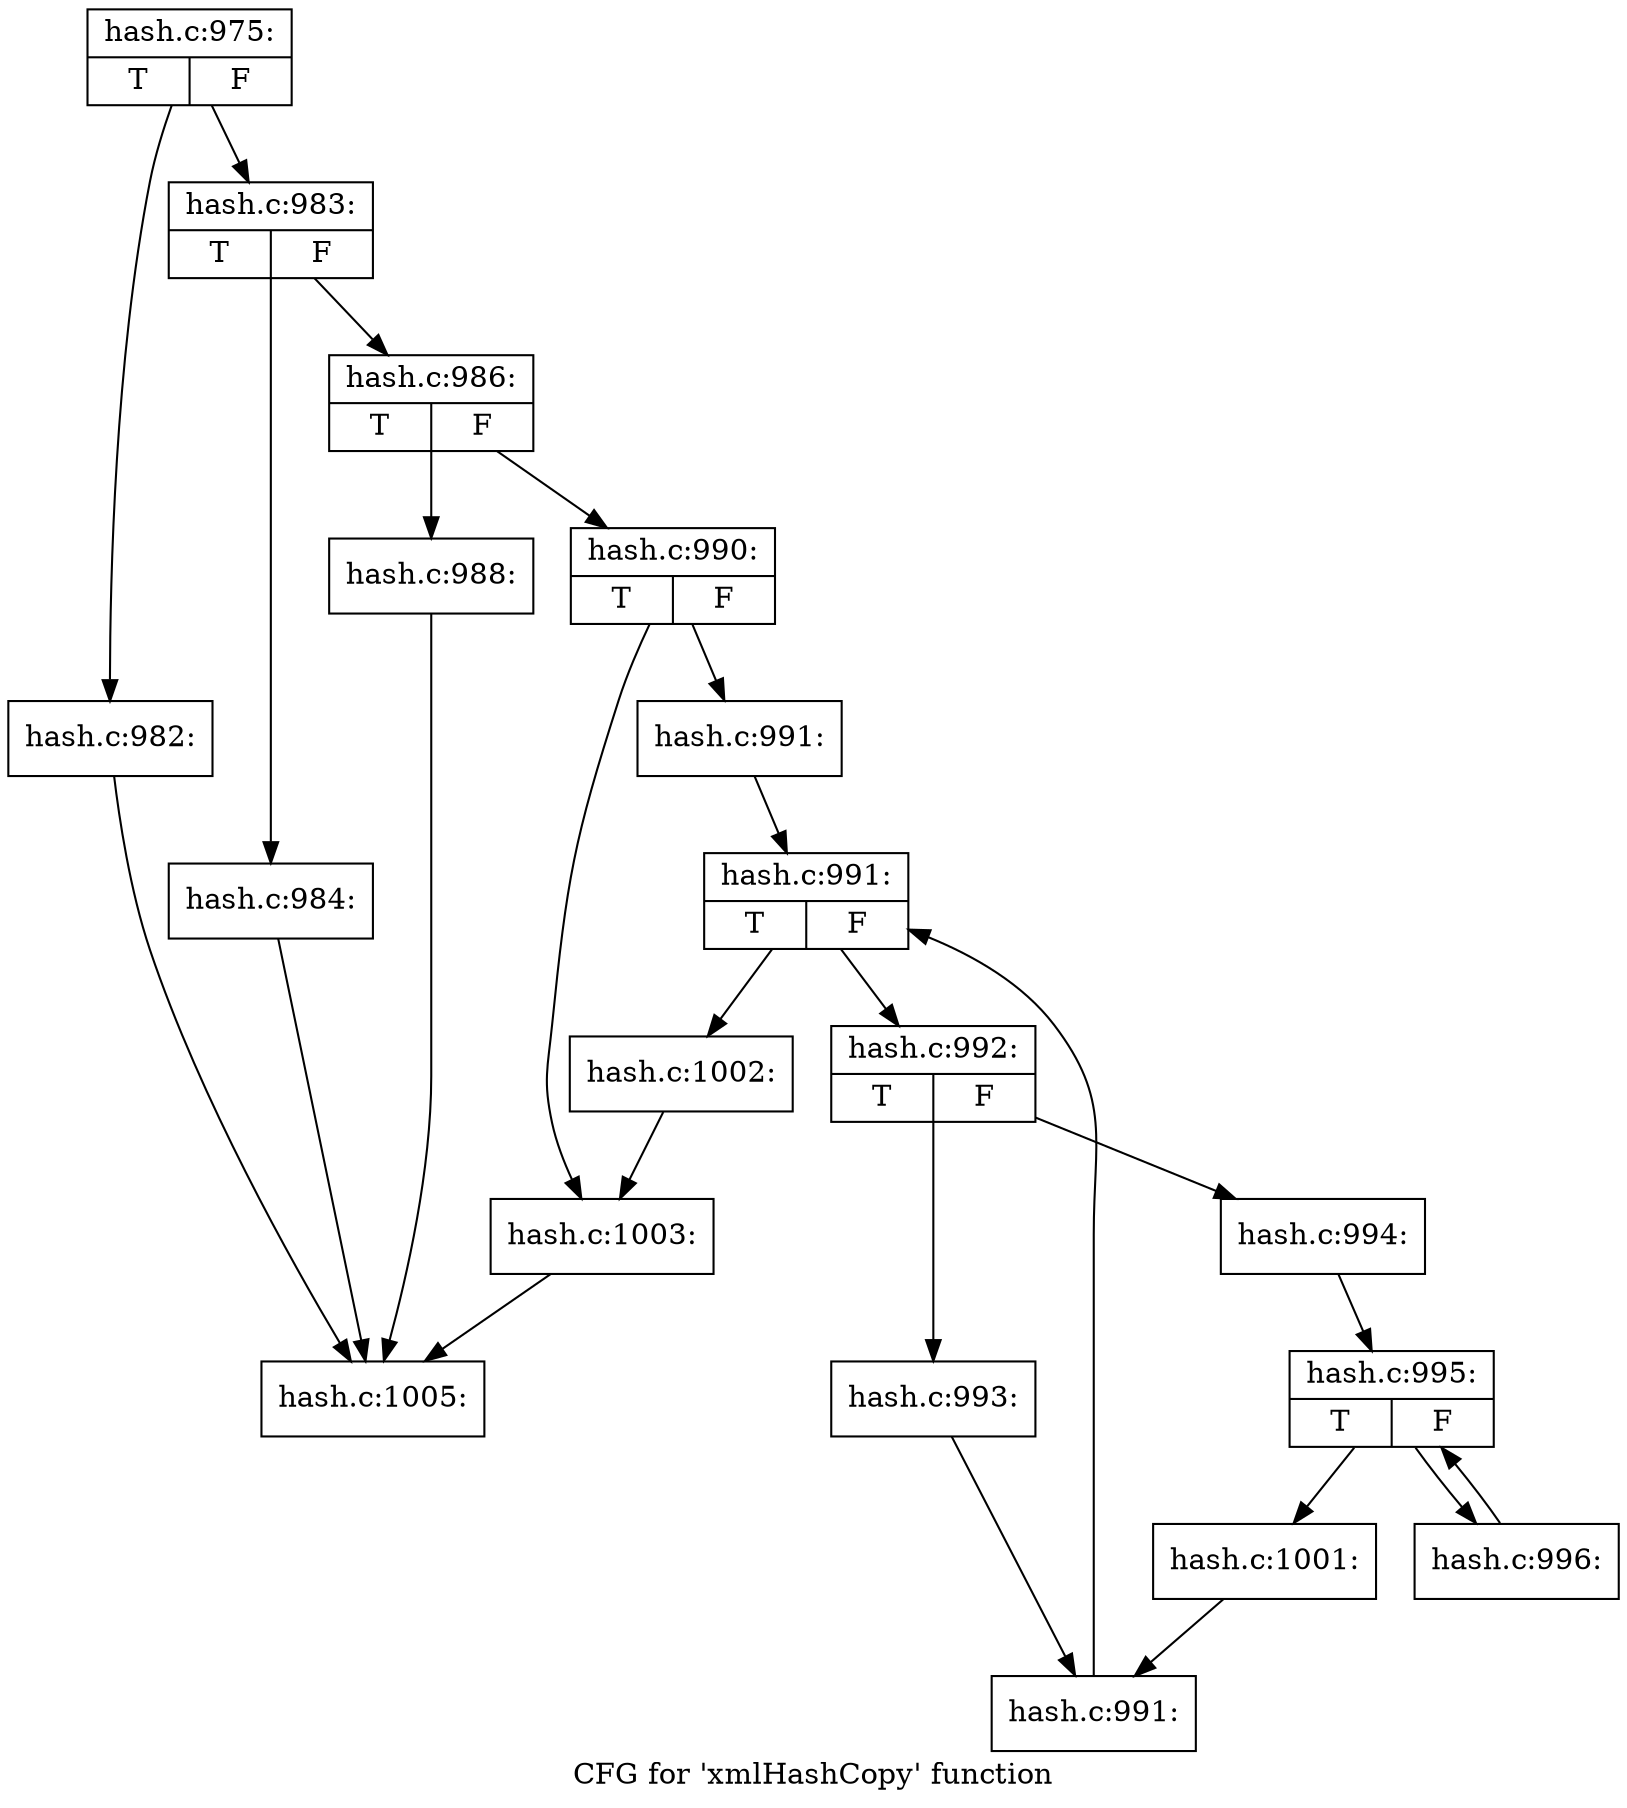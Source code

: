 digraph "CFG for 'xmlHashCopy' function" {
	label="CFG for 'xmlHashCopy' function";

	Node0x3d96960 [shape=record,label="{hash.c:975:|{<s0>T|<s1>F}}"];
	Node0x3d96960 -> Node0x3d94aa0;
	Node0x3d96960 -> Node0x3d94af0;
	Node0x3d94aa0 [shape=record,label="{hash.c:982:}"];
	Node0x3d94aa0 -> Node0x3d890a0;
	Node0x3d94af0 [shape=record,label="{hash.c:983:|{<s0>T|<s1>F}}"];
	Node0x3d94af0 -> Node0x3d950b0;
	Node0x3d94af0 -> Node0x3d95100;
	Node0x3d950b0 [shape=record,label="{hash.c:984:}"];
	Node0x3d950b0 -> Node0x3d890a0;
	Node0x3d95100 [shape=record,label="{hash.c:986:|{<s0>T|<s1>F}}"];
	Node0x3d95100 -> Node0x3d958f0;
	Node0x3d95100 -> Node0x3d95940;
	Node0x3d958f0 [shape=record,label="{hash.c:988:}"];
	Node0x3d958f0 -> Node0x3d890a0;
	Node0x3d95940 [shape=record,label="{hash.c:990:|{<s0>T|<s1>F}}"];
	Node0x3d95940 -> Node0x3d95da0;
	Node0x3d95940 -> Node0x3d95df0;
	Node0x3d95da0 [shape=record,label="{hash.c:991:}"];
	Node0x3d95da0 -> Node0x3d96350;
	Node0x3d96350 [shape=record,label="{hash.c:991:|{<s0>T|<s1>F}}"];
	Node0x3d96350 -> Node0x3d96630;
	Node0x3d96350 -> Node0x3d961b0;
	Node0x3d96630 [shape=record,label="{hash.c:992:|{<s0>T|<s1>F}}"];
	Node0x3d96630 -> Node0x3d96b50;
	Node0x3d96630 -> Node0x3d96ba0;
	Node0x3d96b50 [shape=record,label="{hash.c:993:}"];
	Node0x3d96b50 -> Node0x3d965a0;
	Node0x3d96ba0 [shape=record,label="{hash.c:994:}"];
	Node0x3d96ba0 -> Node0x3d97660;
	Node0x3d97660 [shape=record,label="{hash.c:995:|{<s0>T|<s1>F}}"];
	Node0x3d97660 -> Node0x3d97960;
	Node0x3d97660 -> Node0x3d97880;
	Node0x3d97960 [shape=record,label="{hash.c:996:}"];
	Node0x3d97960 -> Node0x3d97660;
	Node0x3d97880 [shape=record,label="{hash.c:1001:}"];
	Node0x3d97880 -> Node0x3d965a0;
	Node0x3d965a0 [shape=record,label="{hash.c:991:}"];
	Node0x3d965a0 -> Node0x3d96350;
	Node0x3d961b0 [shape=record,label="{hash.c:1002:}"];
	Node0x3d961b0 -> Node0x3d95df0;
	Node0x3d95df0 [shape=record,label="{hash.c:1003:}"];
	Node0x3d95df0 -> Node0x3d890a0;
	Node0x3d890a0 [shape=record,label="{hash.c:1005:}"];
}
